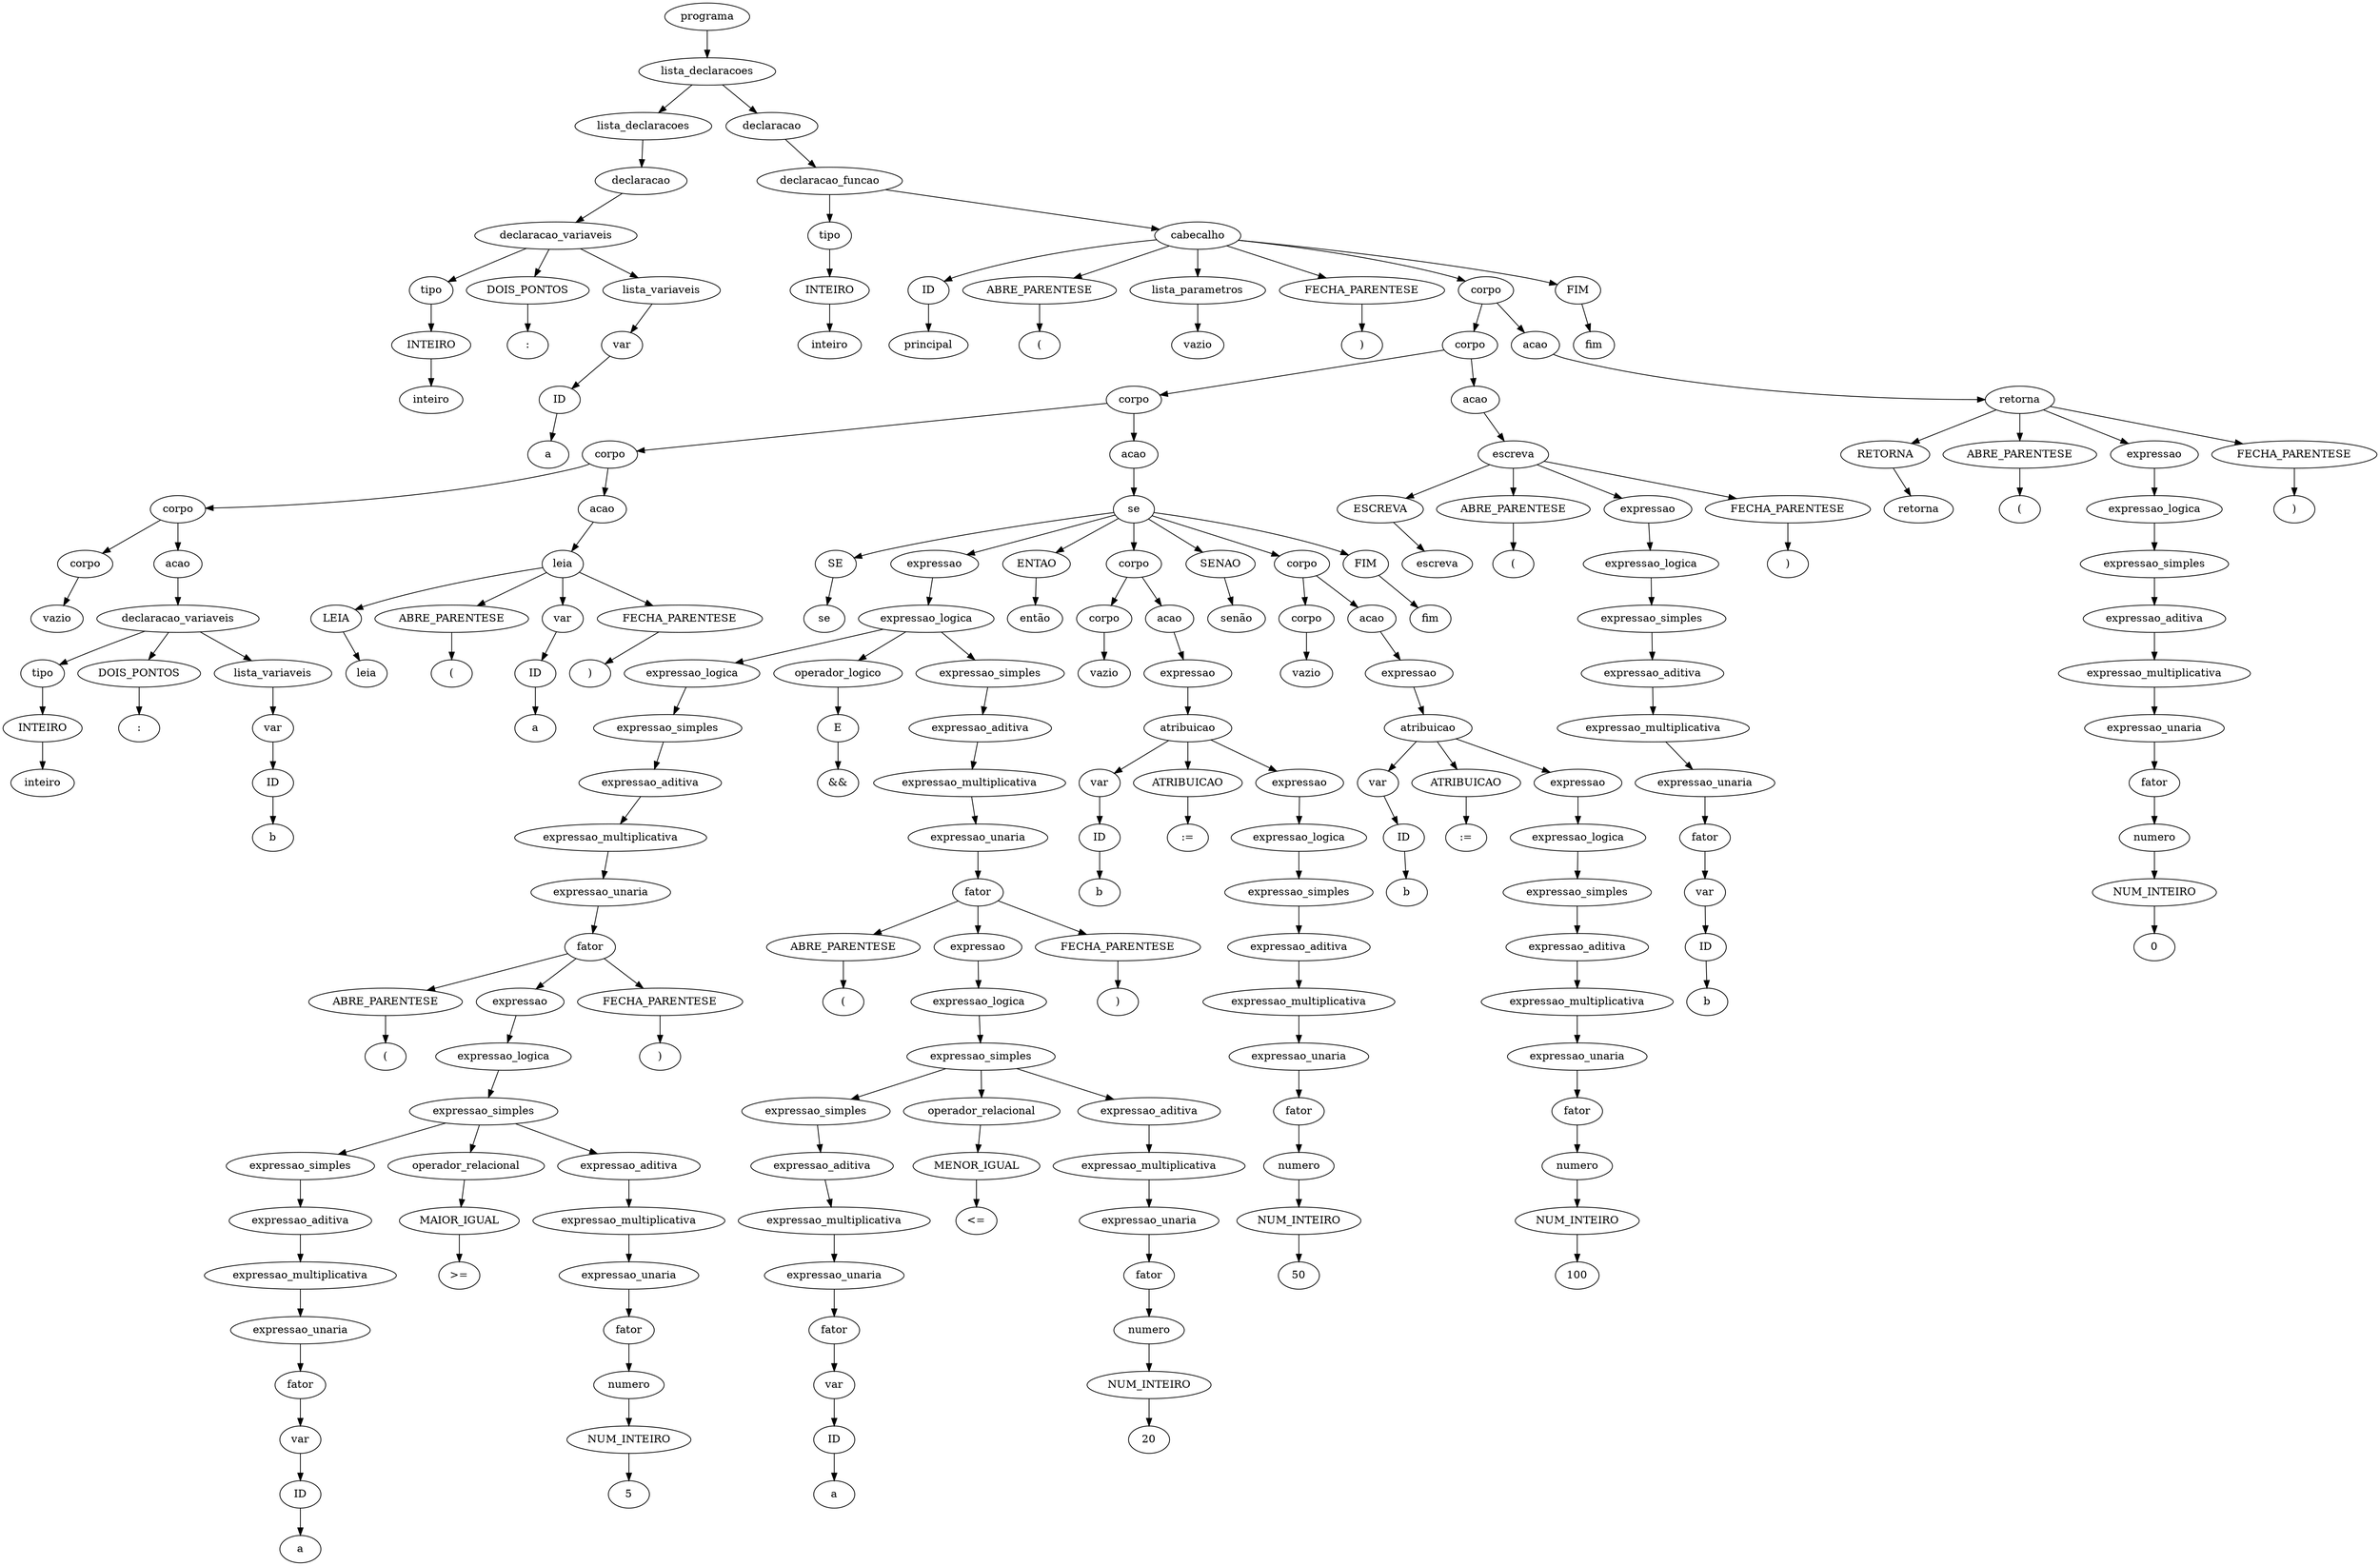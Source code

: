 digraph tree {
    "0x0" [label="programa"];
    "0x1" [label="lista_declaracoes"];
    "0x2" [label="lista_declaracoes"];
    "0x3" [label="declaracao"];
    "0x4" [label="declaracao_variaveis"];
    "0x5" [label="tipo"];
    "0x6" [label="INTEIRO"];
    "0x7" [label="inteiro"];
    "0x8" [label="DOIS_PONTOS"];
    "0x9" [label=":"];
    "0xa" [label="lista_variaveis"];
    "0xb" [label="var"];
    "0xc" [label="ID"];
    "0xd" [label="a"];
    "0xe" [label="declaracao"];
    "0xf" [label="declaracao_funcao"];
    "0x10" [label="tipo"];
    "0x11" [label="INTEIRO"];
    "0x12" [label="inteiro"];
    "0x13" [label="cabecalho"];
    "0x14" [label="ID"];
    "0x15" [label="principal"];
    "0x16" [label="ABRE_PARENTESE"];
    "0x17" [label="("];
    "0x18" [label="lista_parametros"];
    "0x19" [label="vazio"];
    "0x1a" [label="FECHA_PARENTESE"];
    "0x1b" [label=")"];
    "0x1c" [label="corpo"];
    "0x1d" [label="corpo"];
    "0x1e" [label="corpo"];
    "0x1f" [label="corpo"];
    "0x20" [label="corpo"];
    "0x21" [label="corpo"];
    "0x22" [label="vazio"];
    "0x23" [label="acao"];
    "0x24" [label="declaracao_variaveis"];
    "0x25" [label="tipo"];
    "0x26" [label="INTEIRO"];
    "0x27" [label="inteiro"];
    "0x28" [label="DOIS_PONTOS"];
    "0x29" [label=":"];
    "0x2a" [label="lista_variaveis"];
    "0x2b" [label="var"];
    "0x2c" [label="ID"];
    "0x2d" [label="b"];
    "0x2e" [label="acao"];
    "0x2f" [label="leia"];
    "0x30" [label="LEIA"];
    "0x31" [label="leia"];
    "0x32" [label="ABRE_PARENTESE"];
    "0x33" [label="("];
    "0x34" [label="var"];
    "0x35" [label="ID"];
    "0x36" [label="a"];
    "0x37" [label="FECHA_PARENTESE"];
    "0x38" [label=")"];
    "0x39" [label="acao"];
    "0x3a" [label="se"];
    "0x3b" [label="SE"];
    "0x3c" [label="se"];
    "0x3d" [label="expressao"];
    "0x3e" [label="expressao_logica"];
    "0x3f" [label="expressao_logica"];
    "0x40" [label="expressao_simples"];
    "0x41" [label="expressao_aditiva"];
    "0x42" [label="expressao_multiplicativa"];
    "0x43" [label="expressao_unaria"];
    "0x44" [label="fator"];
    "0x45" [label="ABRE_PARENTESE"];
    "0x46" [label="("];
    "0x47" [label="expressao"];
    "0x48" [label="expressao_logica"];
    "0x49" [label="expressao_simples"];
    "0x4a" [label="expressao_simples"];
    "0x4b" [label="expressao_aditiva"];
    "0x4c" [label="expressao_multiplicativa"];
    "0x4d" [label="expressao_unaria"];
    "0x4e" [label="fator"];
    "0x4f" [label="var"];
    "0x50" [label="ID"];
    "0x51" [label="a"];
    "0x52" [label="operador_relacional"];
    "0x53" [label="MAIOR_IGUAL"];
    "0x54" [label=">="];
    "0x55" [label="expressao_aditiva"];
    "0x56" [label="expressao_multiplicativa"];
    "0x57" [label="expressao_unaria"];
    "0x58" [label="fator"];
    "0x59" [label="numero"];
    "0x5a" [label="NUM_INTEIRO"];
    "0x5b" [label="5"];
    "0x5c" [label="FECHA_PARENTESE"];
    "0x5d" [label=")"];
    "0x5e" [label="operador_logico"];
    "0x5f" [label="E"];
    "0x60" [label="&&"];
    "0x61" [label="expressao_simples"];
    "0x62" [label="expressao_aditiva"];
    "0x63" [label="expressao_multiplicativa"];
    "0x64" [label="expressao_unaria"];
    "0x65" [label="fator"];
    "0x66" [label="ABRE_PARENTESE"];
    "0x67" [label="("];
    "0x68" [label="expressao"];
    "0x69" [label="expressao_logica"];
    "0x6a" [label="expressao_simples"];
    "0x6b" [label="expressao_simples"];
    "0x6c" [label="expressao_aditiva"];
    "0x6d" [label="expressao_multiplicativa"];
    "0x6e" [label="expressao_unaria"];
    "0x6f" [label="fator"];
    "0x70" [label="var"];
    "0x71" [label="ID"];
    "0x72" [label="a"];
    "0x73" [label="operador_relacional"];
    "0x74" [label="MENOR_IGUAL"];
    "0x75" [label="<="];
    "0x76" [label="expressao_aditiva"];
    "0x77" [label="expressao_multiplicativa"];
    "0x78" [label="expressao_unaria"];
    "0x79" [label="fator"];
    "0x7a" [label="numero"];
    "0x7b" [label="NUM_INTEIRO"];
    "0x7c" [label="20"];
    "0x7d" [label="FECHA_PARENTESE"];
    "0x7e" [label=")"];
    "0x7f" [label="ENTAO"];
    "0x80" [label="então"];
    "0x81" [label="corpo"];
    "0x82" [label="corpo"];
    "0x83" [label="vazio"];
    "0x84" [label="acao"];
    "0x85" [label="expressao"];
    "0x86" [label="atribuicao"];
    "0x87" [label="var"];
    "0x88" [label="ID"];
    "0x89" [label="b"];
    "0x8a" [label="ATRIBUICAO"];
    "0x8b" [label=":="];
    "0x8c" [label="expressao"];
    "0x8d" [label="expressao_logica"];
    "0x8e" [label="expressao_simples"];
    "0x8f" [label="expressao_aditiva"];
    "0x90" [label="expressao_multiplicativa"];
    "0x91" [label="expressao_unaria"];
    "0x92" [label="fator"];
    "0x93" [label="numero"];
    "0x94" [label="NUM_INTEIRO"];
    "0x95" [label="50"];
    "0x96" [label="SENAO"];
    "0x97" [label="senão"];
    "0x98" [label="corpo"];
    "0x99" [label="corpo"];
    "0x9a" [label="vazio"];
    "0x9b" [label="acao"];
    "0x9c" [label="expressao"];
    "0x9d" [label="atribuicao"];
    "0x9e" [label="var"];
    "0x9f" [label="ID"];
    "0xa0" [label="b"];
    "0xa1" [label="ATRIBUICAO"];
    "0xa2" [label=":="];
    "0xa3" [label="expressao"];
    "0xa4" [label="expressao_logica"];
    "0xa5" [label="expressao_simples"];
    "0xa6" [label="expressao_aditiva"];
    "0xa7" [label="expressao_multiplicativa"];
    "0xa8" [label="expressao_unaria"];
    "0xa9" [label="fator"];
    "0xaa" [label="numero"];
    "0xab" [label="NUM_INTEIRO"];
    "0xac" [label="100"];
    "0xad" [label="FIM"];
    "0xae" [label="fim"];
    "0xaf" [label="acao"];
    "0xb0" [label="escreva"];
    "0xb1" [label="ESCREVA"];
    "0xb2" [label="escreva"];
    "0xb3" [label="ABRE_PARENTESE"];
    "0xb4" [label="("];
    "0xb5" [label="expressao"];
    "0xb6" [label="expressao_logica"];
    "0xb7" [label="expressao_simples"];
    "0xb8" [label="expressao_aditiva"];
    "0xb9" [label="expressao_multiplicativa"];
    "0xba" [label="expressao_unaria"];
    "0xbb" [label="fator"];
    "0xbc" [label="var"];
    "0xbd" [label="ID"];
    "0xbe" [label="b"];
    "0xbf" [label="FECHA_PARENTESE"];
    "0xc0" [label=")"];
    "0xc1" [label="acao"];
    "0xc2" [label="retorna"];
    "0xc3" [label="RETORNA"];
    "0xc4" [label="retorna"];
    "0xc5" [label="ABRE_PARENTESE"];
    "0xc6" [label="("];
    "0xc7" [label="expressao"];
    "0xc8" [label="expressao_logica"];
    "0xc9" [label="expressao_simples"];
    "0xca" [label="expressao_aditiva"];
    "0xcb" [label="expressao_multiplicativa"];
    "0xcc" [label="expressao_unaria"];
    "0xcd" [label="fator"];
    "0xce" [label="numero"];
    "0xcf" [label="NUM_INTEIRO"];
    "0xd0" [label="0"];
    "0xd1" [label="FECHA_PARENTESE"];
    "0xd2" [label=")"];
    "0xd3" [label="FIM"];
    "0xd4" [label="fim"];
    "0x0" -> "0x1";
    "0x1" -> "0x2";
    "0x1" -> "0xe";
    "0x2" -> "0x3";
    "0x3" -> "0x4";
    "0x4" -> "0x5";
    "0x4" -> "0x8";
    "0x4" -> "0xa";
    "0x5" -> "0x6";
    "0x6" -> "0x7";
    "0x8" -> "0x9";
    "0xa" -> "0xb";
    "0xb" -> "0xc";
    "0xc" -> "0xd";
    "0xe" -> "0xf";
    "0xf" -> "0x10";
    "0xf" -> "0x13";
    "0x10" -> "0x11";
    "0x11" -> "0x12";
    "0x13" -> "0x14";
    "0x13" -> "0x16";
    "0x13" -> "0x18";
    "0x13" -> "0x1a";
    "0x13" -> "0x1c";
    "0x13" -> "0xd3";
    "0x14" -> "0x15";
    "0x16" -> "0x17";
    "0x18" -> "0x19";
    "0x1a" -> "0x1b";
    "0x1c" -> "0x1d";
    "0x1c" -> "0xc1";
    "0x1d" -> "0x1e";
    "0x1d" -> "0xaf";
    "0x1e" -> "0x1f";
    "0x1e" -> "0x39";
    "0x1f" -> "0x20";
    "0x1f" -> "0x2e";
    "0x20" -> "0x21";
    "0x20" -> "0x23";
    "0x21" -> "0x22";
    "0x23" -> "0x24";
    "0x24" -> "0x25";
    "0x24" -> "0x28";
    "0x24" -> "0x2a";
    "0x25" -> "0x26";
    "0x26" -> "0x27";
    "0x28" -> "0x29";
    "0x2a" -> "0x2b";
    "0x2b" -> "0x2c";
    "0x2c" -> "0x2d";
    "0x2e" -> "0x2f";
    "0x2f" -> "0x30";
    "0x2f" -> "0x32";
    "0x2f" -> "0x34";
    "0x2f" -> "0x37";
    "0x30" -> "0x31";
    "0x32" -> "0x33";
    "0x34" -> "0x35";
    "0x35" -> "0x36";
    "0x37" -> "0x38";
    "0x39" -> "0x3a";
    "0x3a" -> "0x3b";
    "0x3a" -> "0x3d";
    "0x3a" -> "0x7f";
    "0x3a" -> "0x81";
    "0x3a" -> "0x96";
    "0x3a" -> "0x98";
    "0x3a" -> "0xad";
    "0x3b" -> "0x3c";
    "0x3d" -> "0x3e";
    "0x3e" -> "0x3f";
    "0x3e" -> "0x5e";
    "0x3e" -> "0x61";
    "0x3f" -> "0x40";
    "0x40" -> "0x41";
    "0x41" -> "0x42";
    "0x42" -> "0x43";
    "0x43" -> "0x44";
    "0x44" -> "0x45";
    "0x44" -> "0x47";
    "0x44" -> "0x5c";
    "0x45" -> "0x46";
    "0x47" -> "0x48";
    "0x48" -> "0x49";
    "0x49" -> "0x4a";
    "0x49" -> "0x52";
    "0x49" -> "0x55";
    "0x4a" -> "0x4b";
    "0x4b" -> "0x4c";
    "0x4c" -> "0x4d";
    "0x4d" -> "0x4e";
    "0x4e" -> "0x4f";
    "0x4f" -> "0x50";
    "0x50" -> "0x51";
    "0x52" -> "0x53";
    "0x53" -> "0x54";
    "0x55" -> "0x56";
    "0x56" -> "0x57";
    "0x57" -> "0x58";
    "0x58" -> "0x59";
    "0x59" -> "0x5a";
    "0x5a" -> "0x5b";
    "0x5c" -> "0x5d";
    "0x5e" -> "0x5f";
    "0x5f" -> "0x60";
    "0x61" -> "0x62";
    "0x62" -> "0x63";
    "0x63" -> "0x64";
    "0x64" -> "0x65";
    "0x65" -> "0x66";
    "0x65" -> "0x68";
    "0x65" -> "0x7d";
    "0x66" -> "0x67";
    "0x68" -> "0x69";
    "0x69" -> "0x6a";
    "0x6a" -> "0x6b";
    "0x6a" -> "0x73";
    "0x6a" -> "0x76";
    "0x6b" -> "0x6c";
    "0x6c" -> "0x6d";
    "0x6d" -> "0x6e";
    "0x6e" -> "0x6f";
    "0x6f" -> "0x70";
    "0x70" -> "0x71";
    "0x71" -> "0x72";
    "0x73" -> "0x74";
    "0x74" -> "0x75";
    "0x76" -> "0x77";
    "0x77" -> "0x78";
    "0x78" -> "0x79";
    "0x79" -> "0x7a";
    "0x7a" -> "0x7b";
    "0x7b" -> "0x7c";
    "0x7d" -> "0x7e";
    "0x7f" -> "0x80";
    "0x81" -> "0x82";
    "0x81" -> "0x84";
    "0x82" -> "0x83";
    "0x84" -> "0x85";
    "0x85" -> "0x86";
    "0x86" -> "0x87";
    "0x86" -> "0x8a";
    "0x86" -> "0x8c";
    "0x87" -> "0x88";
    "0x88" -> "0x89";
    "0x8a" -> "0x8b";
    "0x8c" -> "0x8d";
    "0x8d" -> "0x8e";
    "0x8e" -> "0x8f";
    "0x8f" -> "0x90";
    "0x90" -> "0x91";
    "0x91" -> "0x92";
    "0x92" -> "0x93";
    "0x93" -> "0x94";
    "0x94" -> "0x95";
    "0x96" -> "0x97";
    "0x98" -> "0x99";
    "0x98" -> "0x9b";
    "0x99" -> "0x9a";
    "0x9b" -> "0x9c";
    "0x9c" -> "0x9d";
    "0x9d" -> "0x9e";
    "0x9d" -> "0xa1";
    "0x9d" -> "0xa3";
    "0x9e" -> "0x9f";
    "0x9f" -> "0xa0";
    "0xa1" -> "0xa2";
    "0xa3" -> "0xa4";
    "0xa4" -> "0xa5";
    "0xa5" -> "0xa6";
    "0xa6" -> "0xa7";
    "0xa7" -> "0xa8";
    "0xa8" -> "0xa9";
    "0xa9" -> "0xaa";
    "0xaa" -> "0xab";
    "0xab" -> "0xac";
    "0xad" -> "0xae";
    "0xaf" -> "0xb0";
    "0xb0" -> "0xb1";
    "0xb0" -> "0xb3";
    "0xb0" -> "0xb5";
    "0xb0" -> "0xbf";
    "0xb1" -> "0xb2";
    "0xb3" -> "0xb4";
    "0xb5" -> "0xb6";
    "0xb6" -> "0xb7";
    "0xb7" -> "0xb8";
    "0xb8" -> "0xb9";
    "0xb9" -> "0xba";
    "0xba" -> "0xbb";
    "0xbb" -> "0xbc";
    "0xbc" -> "0xbd";
    "0xbd" -> "0xbe";
    "0xbf" -> "0xc0";
    "0xc1" -> "0xc2";
    "0xc2" -> "0xc3";
    "0xc2" -> "0xc5";
    "0xc2" -> "0xc7";
    "0xc2" -> "0xd1";
    "0xc3" -> "0xc4";
    "0xc5" -> "0xc6";
    "0xc7" -> "0xc8";
    "0xc8" -> "0xc9";
    "0xc9" -> "0xca";
    "0xca" -> "0xcb";
    "0xcb" -> "0xcc";
    "0xcc" -> "0xcd";
    "0xcd" -> "0xce";
    "0xce" -> "0xcf";
    "0xcf" -> "0xd0";
    "0xd1" -> "0xd2";
    "0xd3" -> "0xd4";
}
